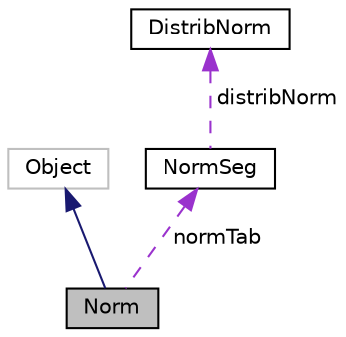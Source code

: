 digraph "Norm"
{
  edge [fontname="Helvetica",fontsize="10",labelfontname="Helvetica",labelfontsize="10"];
  node [fontname="Helvetica",fontsize="10",shape=record];
  Node1 [label="Norm",height=0.2,width=0.4,color="black", fillcolor="grey75", style="filled" fontcolor="black"];
  Node2 -> Node1 [dir="back",color="midnightblue",fontsize="10",style="solid",fontname="Helvetica"];
  Node2 [label="Object",height=0.2,width=0.4,color="grey75", fillcolor="white", style="filled"];
  Node3 -> Node1 [dir="back",color="darkorchid3",fontsize="10",style="dashed",label=" normTab" ,fontname="Helvetica"];
  Node3 [label="NormSeg",height=0.2,width=0.4,color="black", fillcolor="white", style="filled",URL="$classNormSeg.html"];
  Node4 -> Node3 [dir="back",color="darkorchid3",fontsize="10",style="dashed",label=" distribNorm" ,fontname="Helvetica"];
  Node4 [label="DistribNorm",height=0.2,width=0.4,color="black", fillcolor="white", style="filled",URL="$classDistribNorm.html"];
}
